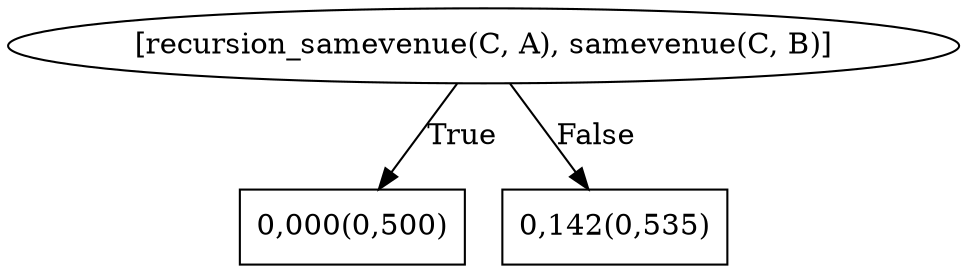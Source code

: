 digraph G{ 
1[label = "[recursion_samevenue(C, A), samevenue(C, B)]"];
1 -> 2[label="True"];
1 -> 3[label="False"];
2[shape = box,label = "0,000(0,500)"];
3[shape = box,label = "0,142(0,535)"];
}
